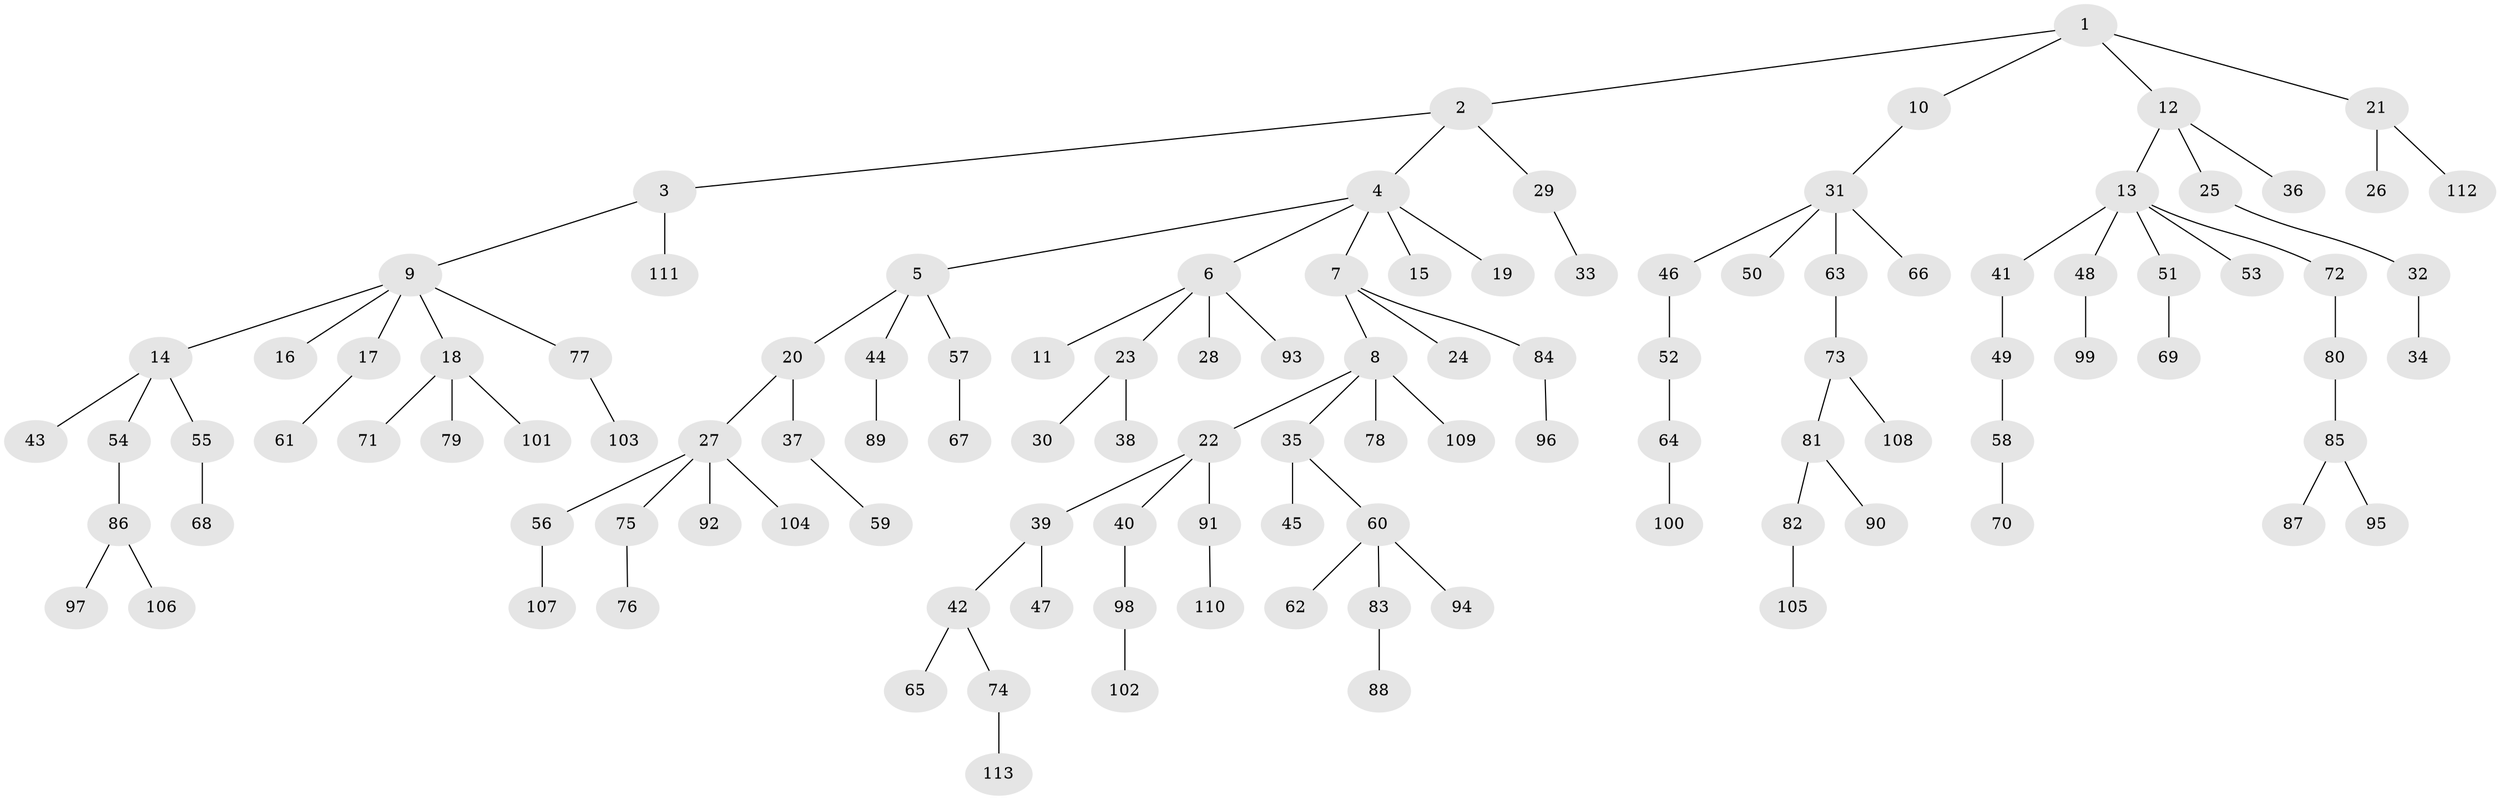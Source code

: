 // Generated by graph-tools (version 1.1) at 2025/37/03/09/25 02:37:07]
// undirected, 113 vertices, 112 edges
graph export_dot {
graph [start="1"]
  node [color=gray90,style=filled];
  1;
  2;
  3;
  4;
  5;
  6;
  7;
  8;
  9;
  10;
  11;
  12;
  13;
  14;
  15;
  16;
  17;
  18;
  19;
  20;
  21;
  22;
  23;
  24;
  25;
  26;
  27;
  28;
  29;
  30;
  31;
  32;
  33;
  34;
  35;
  36;
  37;
  38;
  39;
  40;
  41;
  42;
  43;
  44;
  45;
  46;
  47;
  48;
  49;
  50;
  51;
  52;
  53;
  54;
  55;
  56;
  57;
  58;
  59;
  60;
  61;
  62;
  63;
  64;
  65;
  66;
  67;
  68;
  69;
  70;
  71;
  72;
  73;
  74;
  75;
  76;
  77;
  78;
  79;
  80;
  81;
  82;
  83;
  84;
  85;
  86;
  87;
  88;
  89;
  90;
  91;
  92;
  93;
  94;
  95;
  96;
  97;
  98;
  99;
  100;
  101;
  102;
  103;
  104;
  105;
  106;
  107;
  108;
  109;
  110;
  111;
  112;
  113;
  1 -- 2;
  1 -- 10;
  1 -- 12;
  1 -- 21;
  2 -- 3;
  2 -- 4;
  2 -- 29;
  3 -- 9;
  3 -- 111;
  4 -- 5;
  4 -- 6;
  4 -- 7;
  4 -- 15;
  4 -- 19;
  5 -- 20;
  5 -- 44;
  5 -- 57;
  6 -- 11;
  6 -- 23;
  6 -- 28;
  6 -- 93;
  7 -- 8;
  7 -- 24;
  7 -- 84;
  8 -- 22;
  8 -- 35;
  8 -- 78;
  8 -- 109;
  9 -- 14;
  9 -- 16;
  9 -- 17;
  9 -- 18;
  9 -- 77;
  10 -- 31;
  12 -- 13;
  12 -- 25;
  12 -- 36;
  13 -- 41;
  13 -- 48;
  13 -- 51;
  13 -- 53;
  13 -- 72;
  14 -- 43;
  14 -- 54;
  14 -- 55;
  17 -- 61;
  18 -- 71;
  18 -- 79;
  18 -- 101;
  20 -- 27;
  20 -- 37;
  21 -- 26;
  21 -- 112;
  22 -- 39;
  22 -- 40;
  22 -- 91;
  23 -- 30;
  23 -- 38;
  25 -- 32;
  27 -- 56;
  27 -- 75;
  27 -- 92;
  27 -- 104;
  29 -- 33;
  31 -- 46;
  31 -- 50;
  31 -- 63;
  31 -- 66;
  32 -- 34;
  35 -- 45;
  35 -- 60;
  37 -- 59;
  39 -- 42;
  39 -- 47;
  40 -- 98;
  41 -- 49;
  42 -- 65;
  42 -- 74;
  44 -- 89;
  46 -- 52;
  48 -- 99;
  49 -- 58;
  51 -- 69;
  52 -- 64;
  54 -- 86;
  55 -- 68;
  56 -- 107;
  57 -- 67;
  58 -- 70;
  60 -- 62;
  60 -- 83;
  60 -- 94;
  63 -- 73;
  64 -- 100;
  72 -- 80;
  73 -- 81;
  73 -- 108;
  74 -- 113;
  75 -- 76;
  77 -- 103;
  80 -- 85;
  81 -- 82;
  81 -- 90;
  82 -- 105;
  83 -- 88;
  84 -- 96;
  85 -- 87;
  85 -- 95;
  86 -- 97;
  86 -- 106;
  91 -- 110;
  98 -- 102;
}
